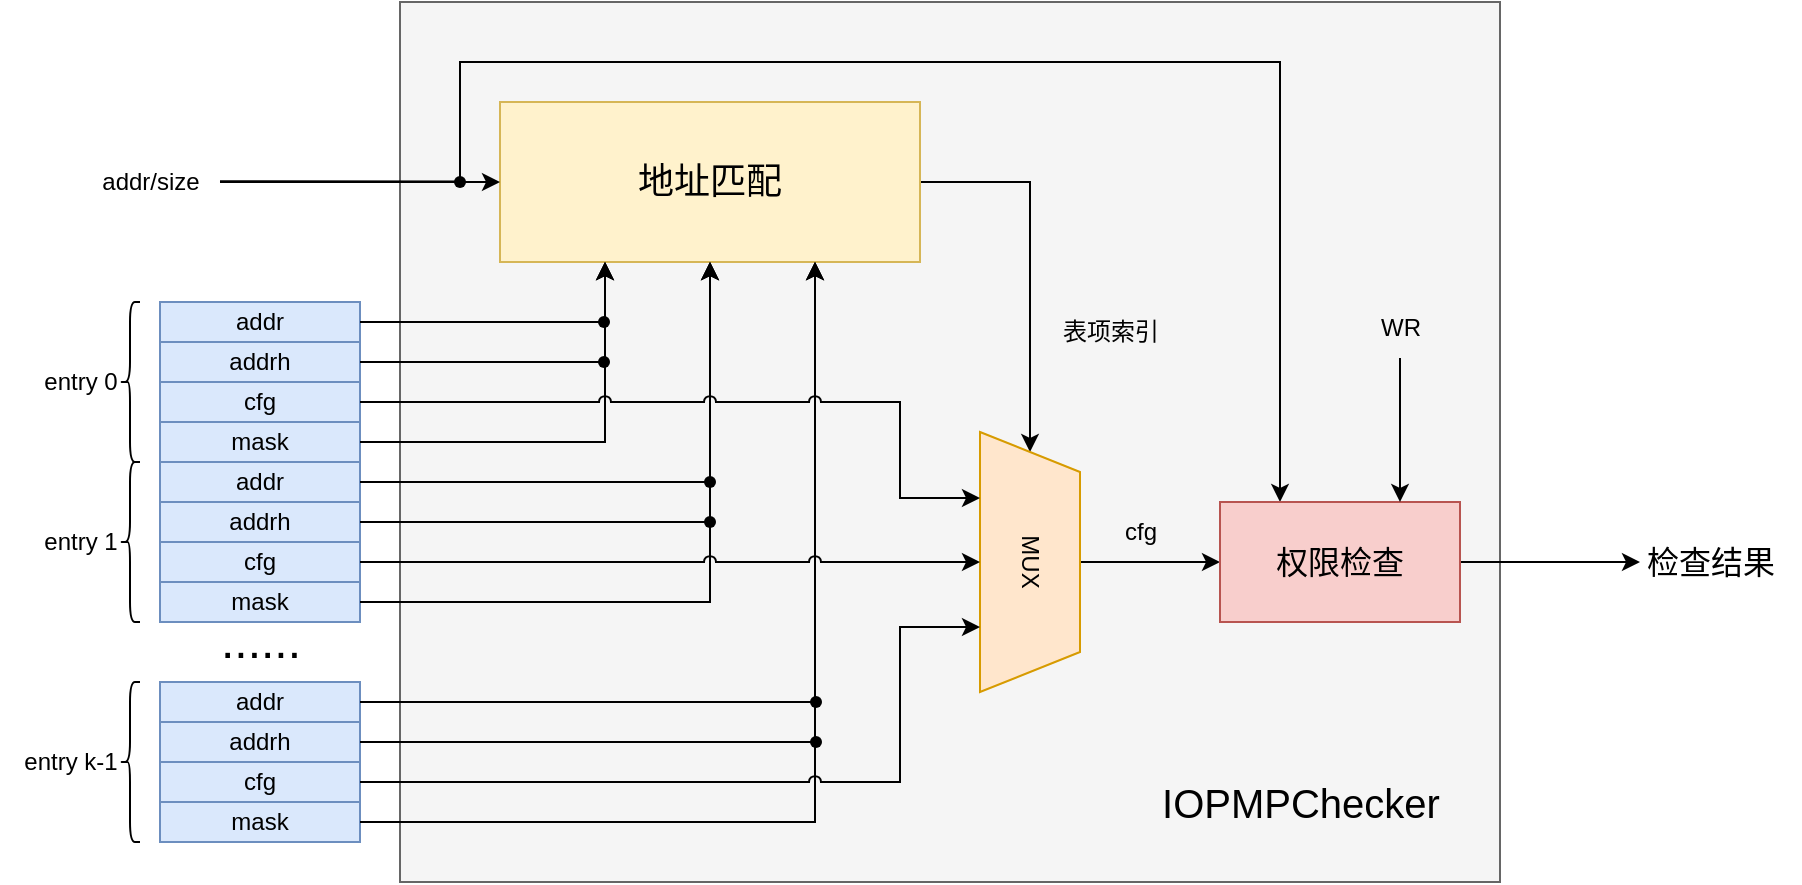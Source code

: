 <mxfile version="26.2.14">
  <diagram name="第 1 页" id="vqICqT-RoDOMQb0D1O3F">
    <mxGraphModel dx="970" dy="656" grid="1" gridSize="10" guides="1" tooltips="1" connect="1" arrows="1" fold="1" page="1" pageScale="1" pageWidth="827" pageHeight="1169" math="0" shadow="0">
      <root>
        <mxCell id="0" />
        <mxCell id="1" parent="0" />
        <mxCell id="1qPDmFH-AW9d_BpErikt-81" value="" style="rounded=0;whiteSpace=wrap;html=1;fillColor=#f5f5f5;fontColor=#333333;strokeColor=#666666;" vertex="1" parent="1">
          <mxGeometry x="290" y="90" width="550" height="440" as="geometry" />
        </mxCell>
        <mxCell id="1qPDmFH-AW9d_BpErikt-56" style="edgeStyle=orthogonalEdgeStyle;rounded=0;orthogonalLoop=1;jettySize=auto;html=1;entryX=0;entryY=0.5;entryDx=0;entryDy=0;" edge="1" parent="1" source="1qPDmFH-AW9d_BpErikt-5" target="1qPDmFH-AW9d_BpErikt-52">
          <mxGeometry relative="1" as="geometry" />
        </mxCell>
        <mxCell id="1qPDmFH-AW9d_BpErikt-5" value="&lt;font style=&quot;font-size: 18px;&quot;&gt;地址匹配&lt;/font&gt;" style="rounded=0;whiteSpace=wrap;html=1;fillColor=#fff2cc;strokeColor=#d6b656;" vertex="1" parent="1">
          <mxGeometry x="340" y="140" width="210" height="80" as="geometry" />
        </mxCell>
        <mxCell id="1qPDmFH-AW9d_BpErikt-22" value="" style="group" vertex="1" connectable="0" parent="1">
          <mxGeometry x="100" y="240" width="170" height="80" as="geometry" />
        </mxCell>
        <mxCell id="1qPDmFH-AW9d_BpErikt-6" value="" style="group" vertex="1" connectable="0" parent="1qPDmFH-AW9d_BpErikt-22">
          <mxGeometry x="70" width="100" height="80" as="geometry" />
        </mxCell>
        <mxCell id="1qPDmFH-AW9d_BpErikt-1" value="addr" style="rounded=0;whiteSpace=wrap;html=1;fillColor=#dae8fc;strokeColor=#6c8ebf;" vertex="1" parent="1qPDmFH-AW9d_BpErikt-6">
          <mxGeometry width="100" height="20" as="geometry" />
        </mxCell>
        <mxCell id="1qPDmFH-AW9d_BpErikt-2" value="addrh" style="rounded=0;whiteSpace=wrap;html=1;fillColor=#dae8fc;strokeColor=#6c8ebf;" vertex="1" parent="1qPDmFH-AW9d_BpErikt-6">
          <mxGeometry y="20" width="100" height="20" as="geometry" />
        </mxCell>
        <mxCell id="1qPDmFH-AW9d_BpErikt-3" value="cfg" style="rounded=0;whiteSpace=wrap;html=1;fillColor=#dae8fc;strokeColor=#6c8ebf;" vertex="1" parent="1qPDmFH-AW9d_BpErikt-6">
          <mxGeometry y="40" width="100" height="20" as="geometry" />
        </mxCell>
        <mxCell id="1qPDmFH-AW9d_BpErikt-4" value="mask" style="rounded=0;whiteSpace=wrap;html=1;fillColor=#dae8fc;strokeColor=#6c8ebf;" vertex="1" parent="1qPDmFH-AW9d_BpErikt-6">
          <mxGeometry y="60" width="100" height="20" as="geometry" />
        </mxCell>
        <mxCell id="1qPDmFH-AW9d_BpErikt-12" value="" style="shape=curlyBracket;whiteSpace=wrap;html=1;rounded=1;labelPosition=left;verticalLabelPosition=middle;align=right;verticalAlign=middle;" vertex="1" parent="1qPDmFH-AW9d_BpErikt-22">
          <mxGeometry x="50" width="10" height="80" as="geometry" />
        </mxCell>
        <mxCell id="1qPDmFH-AW9d_BpErikt-13" value="entry 0" style="text;html=1;align=center;verticalAlign=middle;resizable=0;points=[];autosize=1;strokeColor=none;fillColor=none;" vertex="1" parent="1qPDmFH-AW9d_BpErikt-22">
          <mxGeometry y="25" width="60" height="30" as="geometry" />
        </mxCell>
        <mxCell id="1qPDmFH-AW9d_BpErikt-23" value="" style="group" vertex="1" connectable="0" parent="1">
          <mxGeometry x="100" y="320" width="170" height="80" as="geometry" />
        </mxCell>
        <mxCell id="1qPDmFH-AW9d_BpErikt-24" value="" style="group" vertex="1" connectable="0" parent="1qPDmFH-AW9d_BpErikt-23">
          <mxGeometry x="70" width="100" height="80" as="geometry" />
        </mxCell>
        <mxCell id="1qPDmFH-AW9d_BpErikt-25" value="addr" style="rounded=0;whiteSpace=wrap;html=1;fillColor=#dae8fc;strokeColor=#6c8ebf;" vertex="1" parent="1qPDmFH-AW9d_BpErikt-24">
          <mxGeometry width="100" height="20" as="geometry" />
        </mxCell>
        <mxCell id="1qPDmFH-AW9d_BpErikt-26" value="addrh" style="rounded=0;whiteSpace=wrap;html=1;fillColor=#dae8fc;strokeColor=#6c8ebf;" vertex="1" parent="1qPDmFH-AW9d_BpErikt-24">
          <mxGeometry y="20" width="100" height="20" as="geometry" />
        </mxCell>
        <mxCell id="1qPDmFH-AW9d_BpErikt-27" value="cfg" style="rounded=0;whiteSpace=wrap;html=1;fillColor=#dae8fc;strokeColor=#6c8ebf;" vertex="1" parent="1qPDmFH-AW9d_BpErikt-24">
          <mxGeometry y="40" width="100" height="20" as="geometry" />
        </mxCell>
        <mxCell id="1qPDmFH-AW9d_BpErikt-28" value="mask" style="rounded=0;whiteSpace=wrap;html=1;fillColor=#dae8fc;strokeColor=#6c8ebf;" vertex="1" parent="1qPDmFH-AW9d_BpErikt-24">
          <mxGeometry y="60" width="100" height="20" as="geometry" />
        </mxCell>
        <mxCell id="1qPDmFH-AW9d_BpErikt-29" value="" style="shape=curlyBracket;whiteSpace=wrap;html=1;rounded=1;labelPosition=left;verticalLabelPosition=middle;align=right;verticalAlign=middle;" vertex="1" parent="1qPDmFH-AW9d_BpErikt-23">
          <mxGeometry x="50" width="10" height="80" as="geometry" />
        </mxCell>
        <mxCell id="1qPDmFH-AW9d_BpErikt-30" value="entry 1" style="text;html=1;align=center;verticalAlign=middle;resizable=0;points=[];autosize=1;strokeColor=none;fillColor=none;" vertex="1" parent="1qPDmFH-AW9d_BpErikt-23">
          <mxGeometry y="25" width="60" height="30" as="geometry" />
        </mxCell>
        <mxCell id="1qPDmFH-AW9d_BpErikt-32" value="......" style="text;html=1;align=center;verticalAlign=middle;resizable=0;points=[];autosize=1;strokeColor=none;fillColor=none;fontSize=24;" vertex="1" parent="1">
          <mxGeometry x="190" y="390" width="60" height="40" as="geometry" />
        </mxCell>
        <mxCell id="1qPDmFH-AW9d_BpErikt-33" value="" style="group" vertex="1" connectable="0" parent="1">
          <mxGeometry x="100" y="430" width="170" height="80" as="geometry" />
        </mxCell>
        <mxCell id="1qPDmFH-AW9d_BpErikt-34" value="" style="group" vertex="1" connectable="0" parent="1qPDmFH-AW9d_BpErikt-33">
          <mxGeometry x="70" width="100" height="80" as="geometry" />
        </mxCell>
        <mxCell id="1qPDmFH-AW9d_BpErikt-35" value="addr" style="rounded=0;whiteSpace=wrap;html=1;fillColor=#dae8fc;strokeColor=#6c8ebf;" vertex="1" parent="1qPDmFH-AW9d_BpErikt-34">
          <mxGeometry width="100" height="20" as="geometry" />
        </mxCell>
        <mxCell id="1qPDmFH-AW9d_BpErikt-36" value="addrh" style="rounded=0;whiteSpace=wrap;html=1;fillColor=#dae8fc;strokeColor=#6c8ebf;" vertex="1" parent="1qPDmFH-AW9d_BpErikt-34">
          <mxGeometry y="20" width="100" height="20" as="geometry" />
        </mxCell>
        <mxCell id="1qPDmFH-AW9d_BpErikt-37" value="cfg" style="rounded=0;whiteSpace=wrap;html=1;fillColor=#dae8fc;strokeColor=#6c8ebf;" vertex="1" parent="1qPDmFH-AW9d_BpErikt-34">
          <mxGeometry y="40" width="100" height="20" as="geometry" />
        </mxCell>
        <mxCell id="1qPDmFH-AW9d_BpErikt-38" value="mask" style="rounded=0;whiteSpace=wrap;html=1;fillColor=#dae8fc;strokeColor=#6c8ebf;" vertex="1" parent="1qPDmFH-AW9d_BpErikt-34">
          <mxGeometry y="60" width="100" height="20" as="geometry" />
        </mxCell>
        <mxCell id="1qPDmFH-AW9d_BpErikt-39" value="" style="shape=curlyBracket;whiteSpace=wrap;html=1;rounded=1;labelPosition=left;verticalLabelPosition=middle;align=right;verticalAlign=middle;" vertex="1" parent="1qPDmFH-AW9d_BpErikt-33">
          <mxGeometry x="50" width="10" height="80" as="geometry" />
        </mxCell>
        <mxCell id="1qPDmFH-AW9d_BpErikt-40" value="entry k-1" style="text;html=1;align=center;verticalAlign=middle;resizable=0;points=[];autosize=1;strokeColor=none;fillColor=none;" vertex="1" parent="1qPDmFH-AW9d_BpErikt-33">
          <mxGeometry x="-10" y="25" width="70" height="30" as="geometry" />
        </mxCell>
        <mxCell id="1qPDmFH-AW9d_BpErikt-41" style="edgeStyle=orthogonalEdgeStyle;rounded=0;orthogonalLoop=1;jettySize=auto;html=1;entryX=0.25;entryY=1;entryDx=0;entryDy=0;" edge="1" parent="1" source="1qPDmFH-AW9d_BpErikt-1" target="1qPDmFH-AW9d_BpErikt-5">
          <mxGeometry relative="1" as="geometry" />
        </mxCell>
        <mxCell id="1qPDmFH-AW9d_BpErikt-42" style="edgeStyle=orthogonalEdgeStyle;rounded=0;orthogonalLoop=1;jettySize=auto;html=1;entryX=0.25;entryY=1;entryDx=0;entryDy=0;" edge="1" parent="1" source="1qPDmFH-AW9d_BpErikt-2" target="1qPDmFH-AW9d_BpErikt-5">
          <mxGeometry relative="1" as="geometry" />
        </mxCell>
        <mxCell id="1qPDmFH-AW9d_BpErikt-43" style="edgeStyle=orthogonalEdgeStyle;rounded=0;orthogonalLoop=1;jettySize=auto;html=1;entryX=0.25;entryY=1;entryDx=0;entryDy=0;" edge="1" parent="1" source="1qPDmFH-AW9d_BpErikt-4" target="1qPDmFH-AW9d_BpErikt-5">
          <mxGeometry relative="1" as="geometry" />
        </mxCell>
        <mxCell id="1qPDmFH-AW9d_BpErikt-46" style="edgeStyle=orthogonalEdgeStyle;rounded=0;orthogonalLoop=1;jettySize=auto;html=1;entryX=0.5;entryY=1;entryDx=0;entryDy=0;" edge="1" parent="1" source="1qPDmFH-AW9d_BpErikt-25" target="1qPDmFH-AW9d_BpErikt-5">
          <mxGeometry relative="1" as="geometry" />
        </mxCell>
        <mxCell id="1qPDmFH-AW9d_BpErikt-47" style="edgeStyle=orthogonalEdgeStyle;rounded=0;orthogonalLoop=1;jettySize=auto;html=1;entryX=0.5;entryY=1;entryDx=0;entryDy=0;" edge="1" parent="1" source="1qPDmFH-AW9d_BpErikt-26" target="1qPDmFH-AW9d_BpErikt-5">
          <mxGeometry relative="1" as="geometry" />
        </mxCell>
        <mxCell id="1qPDmFH-AW9d_BpErikt-48" style="edgeStyle=orthogonalEdgeStyle;rounded=0;orthogonalLoop=1;jettySize=auto;html=1;entryX=0.5;entryY=1;entryDx=0;entryDy=0;" edge="1" parent="1" source="1qPDmFH-AW9d_BpErikt-28" target="1qPDmFH-AW9d_BpErikt-5">
          <mxGeometry relative="1" as="geometry" />
        </mxCell>
        <mxCell id="1qPDmFH-AW9d_BpErikt-49" style="edgeStyle=orthogonalEdgeStyle;rounded=0;orthogonalLoop=1;jettySize=auto;html=1;entryX=0.75;entryY=1;entryDx=0;entryDy=0;" edge="1" parent="1" source="1qPDmFH-AW9d_BpErikt-35" target="1qPDmFH-AW9d_BpErikt-5">
          <mxGeometry relative="1" as="geometry" />
        </mxCell>
        <mxCell id="1qPDmFH-AW9d_BpErikt-50" style="edgeStyle=orthogonalEdgeStyle;rounded=0;orthogonalLoop=1;jettySize=auto;html=1;entryX=0.75;entryY=1;entryDx=0;entryDy=0;" edge="1" parent="1" source="1qPDmFH-AW9d_BpErikt-36" target="1qPDmFH-AW9d_BpErikt-5">
          <mxGeometry relative="1" as="geometry" />
        </mxCell>
        <mxCell id="1qPDmFH-AW9d_BpErikt-51" style="edgeStyle=orthogonalEdgeStyle;rounded=0;orthogonalLoop=1;jettySize=auto;html=1;entryX=0.75;entryY=1;entryDx=0;entryDy=0;" edge="1" parent="1" source="1qPDmFH-AW9d_BpErikt-38" target="1qPDmFH-AW9d_BpErikt-5">
          <mxGeometry relative="1" as="geometry" />
        </mxCell>
        <mxCell id="1qPDmFH-AW9d_BpErikt-72" value="" style="edgeStyle=orthogonalEdgeStyle;rounded=0;orthogonalLoop=1;jettySize=auto;html=1;" edge="1" parent="1" source="1qPDmFH-AW9d_BpErikt-52" target="1qPDmFH-AW9d_BpErikt-71">
          <mxGeometry relative="1" as="geometry" />
        </mxCell>
        <mxCell id="1qPDmFH-AW9d_BpErikt-52" value="MUX" style="shape=trapezoid;perimeter=trapezoidPerimeter;whiteSpace=wrap;html=1;fixedSize=1;rotation=90;fillColor=#ffe6cc;strokeColor=#d79b00;" vertex="1" parent="1">
          <mxGeometry x="540" y="345" width="130" height="50" as="geometry" />
        </mxCell>
        <mxCell id="1qPDmFH-AW9d_BpErikt-53" style="edgeStyle=orthogonalEdgeStyle;rounded=0;orthogonalLoop=1;jettySize=auto;html=1;entryX=0.25;entryY=1;entryDx=0;entryDy=0;jumpStyle=arc;" edge="1" parent="1" source="1qPDmFH-AW9d_BpErikt-3" target="1qPDmFH-AW9d_BpErikt-52">
          <mxGeometry relative="1" as="geometry">
            <Array as="points">
              <mxPoint x="540" y="290" />
              <mxPoint x="540" y="338" />
              <mxPoint x="580" y="338" />
            </Array>
          </mxGeometry>
        </mxCell>
        <mxCell id="1qPDmFH-AW9d_BpErikt-54" style="edgeStyle=orthogonalEdgeStyle;rounded=0;orthogonalLoop=1;jettySize=auto;html=1;jumpStyle=arc;" edge="1" parent="1" source="1qPDmFH-AW9d_BpErikt-27" target="1qPDmFH-AW9d_BpErikt-52">
          <mxGeometry relative="1" as="geometry" />
        </mxCell>
        <mxCell id="1qPDmFH-AW9d_BpErikt-55" style="edgeStyle=orthogonalEdgeStyle;rounded=0;orthogonalLoop=1;jettySize=auto;html=1;entryX=0.75;entryY=1;entryDx=0;entryDy=0;jumpStyle=arc;" edge="1" parent="1" source="1qPDmFH-AW9d_BpErikt-37" target="1qPDmFH-AW9d_BpErikt-52">
          <mxGeometry relative="1" as="geometry">
            <Array as="points">
              <mxPoint x="540" y="480" />
              <mxPoint x="540" y="403" />
            </Array>
          </mxGeometry>
        </mxCell>
        <mxCell id="1qPDmFH-AW9d_BpErikt-57" value="表项索引" style="text;html=1;align=center;verticalAlign=middle;resizable=0;points=[];autosize=1;strokeColor=none;fillColor=none;" vertex="1" parent="1">
          <mxGeometry x="610" y="240" width="70" height="30" as="geometry" />
        </mxCell>
        <mxCell id="1qPDmFH-AW9d_BpErikt-58" value="" style="shape=waypoint;sketch=0;size=6;pointerEvents=1;points=[];fillColor=none;resizable=0;rotatable=0;perimeter=centerPerimeter;snapToPoint=1;" vertex="1" parent="1">
          <mxGeometry x="382" y="240" width="20" height="20" as="geometry" />
        </mxCell>
        <mxCell id="1qPDmFH-AW9d_BpErikt-59" value="" style="shape=waypoint;sketch=0;size=6;pointerEvents=1;points=[];fillColor=none;resizable=0;rotatable=0;perimeter=centerPerimeter;snapToPoint=1;" vertex="1" parent="1">
          <mxGeometry x="382" y="260" width="20" height="20" as="geometry" />
        </mxCell>
        <mxCell id="1qPDmFH-AW9d_BpErikt-60" value="" style="shape=waypoint;sketch=0;size=6;pointerEvents=1;points=[];fillColor=none;resizable=0;rotatable=0;perimeter=centerPerimeter;snapToPoint=1;" vertex="1" parent="1">
          <mxGeometry x="435" y="320" width="20" height="20" as="geometry" />
        </mxCell>
        <mxCell id="1qPDmFH-AW9d_BpErikt-63" value="" style="shape=waypoint;sketch=0;size=6;pointerEvents=1;points=[];fillColor=none;resizable=0;rotatable=0;perimeter=centerPerimeter;snapToPoint=1;" vertex="1" parent="1">
          <mxGeometry x="435" y="340" width="20" height="20" as="geometry" />
        </mxCell>
        <mxCell id="1qPDmFH-AW9d_BpErikt-65" value="" style="shape=waypoint;sketch=0;size=6;pointerEvents=1;points=[];fillColor=none;resizable=0;rotatable=0;perimeter=centerPerimeter;snapToPoint=1;" vertex="1" parent="1">
          <mxGeometry x="488" y="430" width="20" height="20" as="geometry" />
        </mxCell>
        <mxCell id="1qPDmFH-AW9d_BpErikt-67" value="" style="shape=waypoint;sketch=0;size=6;pointerEvents=1;points=[];fillColor=none;resizable=0;rotatable=0;perimeter=centerPerimeter;snapToPoint=1;" vertex="1" parent="1">
          <mxGeometry x="488" y="450" width="20" height="20" as="geometry" />
        </mxCell>
        <mxCell id="1qPDmFH-AW9d_BpErikt-70" style="edgeStyle=orthogonalEdgeStyle;rounded=0;orthogonalLoop=1;jettySize=auto;html=1;entryX=0;entryY=0.5;entryDx=0;entryDy=0;" edge="1" parent="1" source="1qPDmFH-AW9d_BpErikt-69" target="1qPDmFH-AW9d_BpErikt-5">
          <mxGeometry relative="1" as="geometry" />
        </mxCell>
        <mxCell id="1qPDmFH-AW9d_BpErikt-75" style="edgeStyle=orthogonalEdgeStyle;rounded=0;orthogonalLoop=1;jettySize=auto;html=1;exitX=1;exitY=0.489;exitDx=0;exitDy=0;exitPerimeter=0;entryX=0.25;entryY=0;entryDx=0;entryDy=0;" edge="1" parent="1" source="1qPDmFH-AW9d_BpErikt-69" target="1qPDmFH-AW9d_BpErikt-71">
          <mxGeometry relative="1" as="geometry">
            <Array as="points">
              <mxPoint x="320" y="180" />
              <mxPoint x="320" y="120" />
              <mxPoint x="730" y="120" />
            </Array>
          </mxGeometry>
        </mxCell>
        <mxCell id="1qPDmFH-AW9d_BpErikt-69" value="addr/size" style="text;html=1;align=center;verticalAlign=middle;resizable=0;points=[];autosize=1;strokeColor=none;fillColor=none;" vertex="1" parent="1">
          <mxGeometry x="130" y="165" width="70" height="30" as="geometry" />
        </mxCell>
        <mxCell id="1qPDmFH-AW9d_BpErikt-79" style="edgeStyle=orthogonalEdgeStyle;rounded=0;orthogonalLoop=1;jettySize=auto;html=1;" edge="1" parent="1" source="1qPDmFH-AW9d_BpErikt-71">
          <mxGeometry relative="1" as="geometry">
            <mxPoint x="910" y="370" as="targetPoint" />
          </mxGeometry>
        </mxCell>
        <mxCell id="1qPDmFH-AW9d_BpErikt-71" value="&lt;font style=&quot;font-size: 16px;&quot;&gt;权限检查&lt;/font&gt;" style="whiteSpace=wrap;html=1;fillColor=#f8cecc;strokeColor=#b85450;" vertex="1" parent="1">
          <mxGeometry x="700" y="340" width="120" height="60" as="geometry" />
        </mxCell>
        <mxCell id="1qPDmFH-AW9d_BpErikt-74" value="cfg" style="text;html=1;align=center;verticalAlign=middle;resizable=0;points=[];autosize=1;strokeColor=none;fillColor=none;" vertex="1" parent="1">
          <mxGeometry x="640" y="340" width="40" height="30" as="geometry" />
        </mxCell>
        <mxCell id="1qPDmFH-AW9d_BpErikt-78" style="edgeStyle=orthogonalEdgeStyle;rounded=0;orthogonalLoop=1;jettySize=auto;html=1;entryX=0.75;entryY=0;entryDx=0;entryDy=0;" edge="1" parent="1" source="1qPDmFH-AW9d_BpErikt-77" target="1qPDmFH-AW9d_BpErikt-71">
          <mxGeometry relative="1" as="geometry" />
        </mxCell>
        <mxCell id="1qPDmFH-AW9d_BpErikt-77" value="WR" style="text;html=1;align=center;verticalAlign=middle;resizable=0;points=[];autosize=1;strokeColor=none;fillColor=none;" vertex="1" parent="1">
          <mxGeometry x="770" y="238" width="40" height="30" as="geometry" />
        </mxCell>
        <mxCell id="1qPDmFH-AW9d_BpErikt-80" value="&lt;font style=&quot;font-size: 16px;&quot;&gt;检查结果&lt;/font&gt;" style="text;html=1;align=center;verticalAlign=middle;resizable=0;points=[];autosize=1;strokeColor=none;fillColor=none;" vertex="1" parent="1">
          <mxGeometry x="900" y="355" width="90" height="30" as="geometry" />
        </mxCell>
        <mxCell id="1qPDmFH-AW9d_BpErikt-83" value="IOPMPChecker" style="text;html=1;align=center;verticalAlign=middle;resizable=0;points=[];autosize=1;strokeColor=none;fillColor=none;fontSize=20;" vertex="1" parent="1">
          <mxGeometry x="660" y="470" width="160" height="40" as="geometry" />
        </mxCell>
        <mxCell id="1qPDmFH-AW9d_BpErikt-84" value="" style="shape=waypoint;sketch=0;size=6;pointerEvents=1;points=[];fillColor=none;resizable=0;rotatable=0;perimeter=centerPerimeter;snapToPoint=1;" vertex="1" parent="1">
          <mxGeometry x="310" y="170" width="20" height="20" as="geometry" />
        </mxCell>
      </root>
    </mxGraphModel>
  </diagram>
</mxfile>
